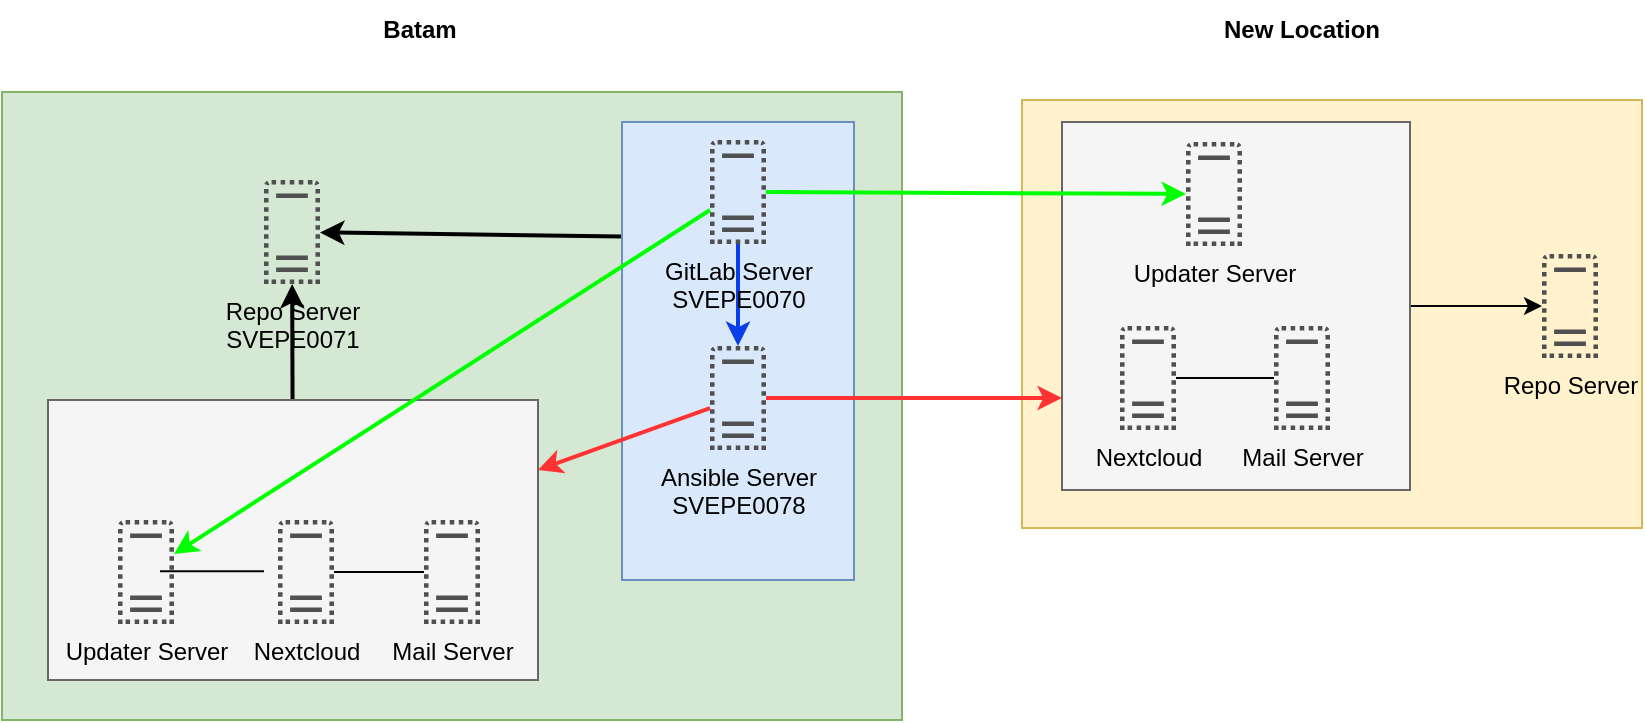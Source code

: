 <mxfile version="26.1.1">
  <diagram name="Page-1" id="Yay8gkdrrfTUArw_L0t_">
    <mxGraphModel dx="956" dy="515" grid="1" gridSize="10" guides="1" tooltips="1" connect="1" arrows="1" fold="1" page="1" pageScale="1" pageWidth="850" pageHeight="1400" math="0" shadow="0">
      <root>
        <mxCell id="0" />
        <mxCell id="1" parent="0" />
        <mxCell id="YleI4EzTrmfIdfU0BML3-51" value="" style="rounded=0;whiteSpace=wrap;html=1;fillColor=#fff2cc;strokeColor=#d6b656;" parent="1" vertex="1">
          <mxGeometry x="530" y="230" width="310" height="214" as="geometry" />
        </mxCell>
        <mxCell id="YleI4EzTrmfIdfU0BML3-26" value="" style="rounded=0;whiteSpace=wrap;html=1;fillColor=#d5e8d4;strokeColor=#82b366;" parent="1" vertex="1">
          <mxGeometry x="20" y="226" width="450" height="314" as="geometry" />
        </mxCell>
        <mxCell id="YleI4EzTrmfIdfU0BML3-45" style="edgeStyle=none;rounded=0;orthogonalLoop=1;jettySize=auto;html=1;exitX=0;exitY=0.25;exitDx=0;exitDy=0;strokeWidth=2;" parent="1" source="YleI4EzTrmfIdfU0BML3-27" target="YleI4EzTrmfIdfU0BML3-6" edge="1">
          <mxGeometry relative="1" as="geometry" />
        </mxCell>
        <mxCell id="YleI4EzTrmfIdfU0BML3-27" value="" style="rounded=0;whiteSpace=wrap;html=1;fillColor=#dae8fc;strokeColor=#6c8ebf;" parent="1" vertex="1">
          <mxGeometry x="330" y="241" width="116" height="229" as="geometry" />
        </mxCell>
        <mxCell id="YleI4EzTrmfIdfU0BML3-46" style="edgeStyle=none;rounded=0;orthogonalLoop=1;jettySize=auto;html=1;strokeWidth=2;" parent="1" source="YleI4EzTrmfIdfU0BML3-15" target="YleI4EzTrmfIdfU0BML3-6" edge="1">
          <mxGeometry relative="1" as="geometry" />
        </mxCell>
        <mxCell id="YleI4EzTrmfIdfU0BML3-15" value="" style="rounded=0;whiteSpace=wrap;html=1;fillColor=#f5f5f5;strokeColor=#666666;fontColor=#333333;" parent="1" vertex="1">
          <mxGeometry x="43" y="380" width="245" height="140" as="geometry" />
        </mxCell>
        <mxCell id="YleI4EzTrmfIdfU0BML3-4" value="Nextcloud" style="sketch=0;pointerEvents=1;shadow=0;dashed=0;html=1;strokeColor=none;fillColor=#505050;labelPosition=center;verticalLabelPosition=bottom;verticalAlign=top;outlineConnect=0;align=center;shape=mxgraph.office.servers.virtual_server;" parent="1" vertex="1">
          <mxGeometry x="158" y="440" width="28" height="52" as="geometry" />
        </mxCell>
        <mxCell id="YleI4EzTrmfIdfU0BML3-5" value="Mail Server" style="sketch=0;pointerEvents=1;shadow=0;dashed=0;html=1;strokeColor=none;fillColor=#505050;labelPosition=center;verticalLabelPosition=bottom;verticalAlign=top;outlineConnect=0;align=center;shape=mxgraph.office.servers.virtual_server;" parent="1" vertex="1">
          <mxGeometry x="231" y="440" width="28" height="52" as="geometry" />
        </mxCell>
        <mxCell id="YleI4EzTrmfIdfU0BML3-6" value="Repo Server&lt;div&gt;SVEPE0071&lt;/div&gt;" style="sketch=0;pointerEvents=1;shadow=0;dashed=0;html=1;strokeColor=none;fillColor=#505050;labelPosition=center;verticalLabelPosition=bottom;verticalAlign=top;outlineConnect=0;align=center;shape=mxgraph.office.servers.virtual_server;" parent="1" vertex="1">
          <mxGeometry x="151" y="270" width="28" height="52" as="geometry" />
        </mxCell>
        <mxCell id="YleI4EzTrmfIdfU0BML3-36" style="edgeStyle=none;rounded=0;orthogonalLoop=1;jettySize=auto;html=1;entryX=0;entryY=0.75;entryDx=0;entryDy=0;strokeColor=#FF3333;strokeWidth=2;" parent="1" source="YleI4EzTrmfIdfU0BML3-7" target="YleI4EzTrmfIdfU0BML3-17" edge="1">
          <mxGeometry relative="1" as="geometry" />
        </mxCell>
        <mxCell id="YleI4EzTrmfIdfU0BML3-7" value="Ansible Server&lt;br&gt;SVEPE0078" style="sketch=0;pointerEvents=1;shadow=0;dashed=0;html=1;strokeColor=none;fillColor=#505050;labelPosition=center;verticalLabelPosition=bottom;verticalAlign=top;outlineConnect=0;align=center;shape=mxgraph.office.servers.virtual_server;" parent="1" vertex="1">
          <mxGeometry x="374" y="353" width="28" height="52" as="geometry" />
        </mxCell>
        <mxCell id="YleI4EzTrmfIdfU0BML3-8" value="Updater Server" style="sketch=0;pointerEvents=1;shadow=0;dashed=0;html=1;strokeColor=none;fillColor=#505050;labelPosition=center;verticalLabelPosition=bottom;verticalAlign=top;outlineConnect=0;align=center;shape=mxgraph.office.servers.virtual_server;" parent="1" vertex="1">
          <mxGeometry x="78" y="440" width="28" height="52" as="geometry" />
        </mxCell>
        <mxCell id="YleI4EzTrmfIdfU0BML3-53" style="edgeStyle=none;rounded=0;orthogonalLoop=1;jettySize=auto;html=1;strokeWidth=2;strokeColor=light-dark(#063fea, #ededed);" parent="1" source="YleI4EzTrmfIdfU0BML3-10" target="YleI4EzTrmfIdfU0BML3-7" edge="1">
          <mxGeometry relative="1" as="geometry" />
        </mxCell>
        <mxCell id="YleI4EzTrmfIdfU0BML3-10" value="GitLab Server&lt;br&gt;SVEPE0070" style="sketch=0;pointerEvents=1;shadow=0;dashed=0;html=1;strokeColor=none;fillColor=#505050;labelPosition=center;verticalLabelPosition=bottom;verticalAlign=top;outlineConnect=0;align=center;shape=mxgraph.office.servers.virtual_server;" parent="1" vertex="1">
          <mxGeometry x="374" y="250" width="28" height="52" as="geometry" />
        </mxCell>
        <mxCell id="YleI4EzTrmfIdfU0BML3-13" value="" style="endArrow=none;html=1;rounded=0;" parent="1" source="YleI4EzTrmfIdfU0BML3-4" target="YleI4EzTrmfIdfU0BML3-5" edge="1">
          <mxGeometry width="50" height="50" relative="1" as="geometry">
            <mxPoint x="221" y="430" as="sourcePoint" />
            <mxPoint x="271" y="380" as="targetPoint" />
          </mxGeometry>
        </mxCell>
        <mxCell id="YleI4EzTrmfIdfU0BML3-16" value="" style="endArrow=none;html=1;rounded=0;" parent="1" edge="1">
          <mxGeometry width="50" height="50" relative="1" as="geometry">
            <mxPoint x="99" y="465.66" as="sourcePoint" />
            <mxPoint x="151" y="465.66" as="targetPoint" />
          </mxGeometry>
        </mxCell>
        <mxCell id="YleI4EzTrmfIdfU0BML3-44" style="edgeStyle=none;rounded=0;orthogonalLoop=1;jettySize=auto;html=1;exitX=1;exitY=0.5;exitDx=0;exitDy=0;" parent="1" source="YleI4EzTrmfIdfU0BML3-17" target="YleI4EzTrmfIdfU0BML3-20" edge="1">
          <mxGeometry relative="1" as="geometry" />
        </mxCell>
        <mxCell id="YleI4EzTrmfIdfU0BML3-17" value="" style="rounded=0;whiteSpace=wrap;html=1;fillColor=#f5f5f5;strokeColor=#666666;fontColor=#333333;" parent="1" vertex="1">
          <mxGeometry x="550" y="241" width="174" height="184" as="geometry" />
        </mxCell>
        <mxCell id="YleI4EzTrmfIdfU0BML3-18" value="Nextcloud" style="sketch=0;pointerEvents=1;shadow=0;dashed=0;html=1;strokeColor=none;fillColor=#505050;labelPosition=center;verticalLabelPosition=bottom;verticalAlign=top;outlineConnect=0;align=center;shape=mxgraph.office.servers.virtual_server;" parent="1" vertex="1">
          <mxGeometry x="579" y="343" width="28" height="52" as="geometry" />
        </mxCell>
        <mxCell id="YleI4EzTrmfIdfU0BML3-19" value="Mail Server" style="sketch=0;pointerEvents=1;shadow=0;dashed=0;html=1;strokeColor=none;fillColor=#505050;labelPosition=center;verticalLabelPosition=bottom;verticalAlign=top;outlineConnect=0;align=center;shape=mxgraph.office.servers.virtual_server;" parent="1" vertex="1">
          <mxGeometry x="656" y="343" width="28" height="52" as="geometry" />
        </mxCell>
        <mxCell id="YleI4EzTrmfIdfU0BML3-20" value="Repo Server" style="sketch=0;pointerEvents=1;shadow=0;dashed=0;html=1;strokeColor=none;fillColor=#505050;labelPosition=center;verticalLabelPosition=bottom;verticalAlign=top;outlineConnect=0;align=center;shape=mxgraph.office.servers.virtual_server;" parent="1" vertex="1">
          <mxGeometry x="790" y="307" width="28" height="52" as="geometry" />
        </mxCell>
        <mxCell id="YleI4EzTrmfIdfU0BML3-22" value="Updater Server" style="sketch=0;pointerEvents=1;shadow=0;dashed=0;html=1;strokeColor=none;fillColor=#505050;labelPosition=center;verticalLabelPosition=bottom;verticalAlign=top;outlineConnect=0;align=center;shape=mxgraph.office.servers.virtual_server;" parent="1" vertex="1">
          <mxGeometry x="612" y="251" width="28" height="52" as="geometry" />
        </mxCell>
        <mxCell id="YleI4EzTrmfIdfU0BML3-24" value="" style="endArrow=none;html=1;rounded=0;" parent="1" source="YleI4EzTrmfIdfU0BML3-18" target="YleI4EzTrmfIdfU0BML3-19" edge="1">
          <mxGeometry width="50" height="50" relative="1" as="geometry">
            <mxPoint x="685" y="294" as="sourcePoint" />
            <mxPoint x="735" y="244" as="targetPoint" />
          </mxGeometry>
        </mxCell>
        <mxCell id="YleI4EzTrmfIdfU0BML3-30" value="&lt;b&gt;Batam&lt;/b&gt;" style="text;html=1;align=center;verticalAlign=middle;whiteSpace=wrap;rounded=0;" parent="1" vertex="1">
          <mxGeometry x="199" y="180" width="60" height="30" as="geometry" />
        </mxCell>
        <mxCell id="YleI4EzTrmfIdfU0BML3-31" value="&lt;b&gt;New Location&lt;/b&gt;" style="text;html=1;align=center;verticalAlign=middle;whiteSpace=wrap;rounded=0;" parent="1" vertex="1">
          <mxGeometry x="615" y="180" width="110" height="30" as="geometry" />
        </mxCell>
        <mxCell id="YleI4EzTrmfIdfU0BML3-34" style="edgeStyle=none;rounded=0;orthogonalLoop=1;jettySize=auto;html=1;strokeColor=#00FF00;strokeWidth=2;" parent="1" source="YleI4EzTrmfIdfU0BML3-10" target="YleI4EzTrmfIdfU0BML3-22" edge="1">
          <mxGeometry relative="1" as="geometry" />
        </mxCell>
        <mxCell id="YleI4EzTrmfIdfU0BML3-47" style="edgeStyle=none;rounded=0;orthogonalLoop=1;jettySize=auto;html=1;entryX=1;entryY=0.25;entryDx=0;entryDy=0;strokeColor=#FF3333;strokeWidth=2;" parent="1" source="YleI4EzTrmfIdfU0BML3-7" target="YleI4EzTrmfIdfU0BML3-15" edge="1">
          <mxGeometry relative="1" as="geometry" />
        </mxCell>
        <mxCell id="YleI4EzTrmfIdfU0BML3-49" style="edgeStyle=none;rounded=0;orthogonalLoop=1;jettySize=auto;html=1;strokeColor=#00FF00;strokeWidth=2;" parent="1" source="YleI4EzTrmfIdfU0BML3-10" target="YleI4EzTrmfIdfU0BML3-8" edge="1">
          <mxGeometry relative="1" as="geometry">
            <mxPoint x="-100" y="370.24" as="sourcePoint" />
            <mxPoint x="136" y="416.24" as="targetPoint" />
          </mxGeometry>
        </mxCell>
      </root>
    </mxGraphModel>
  </diagram>
</mxfile>
